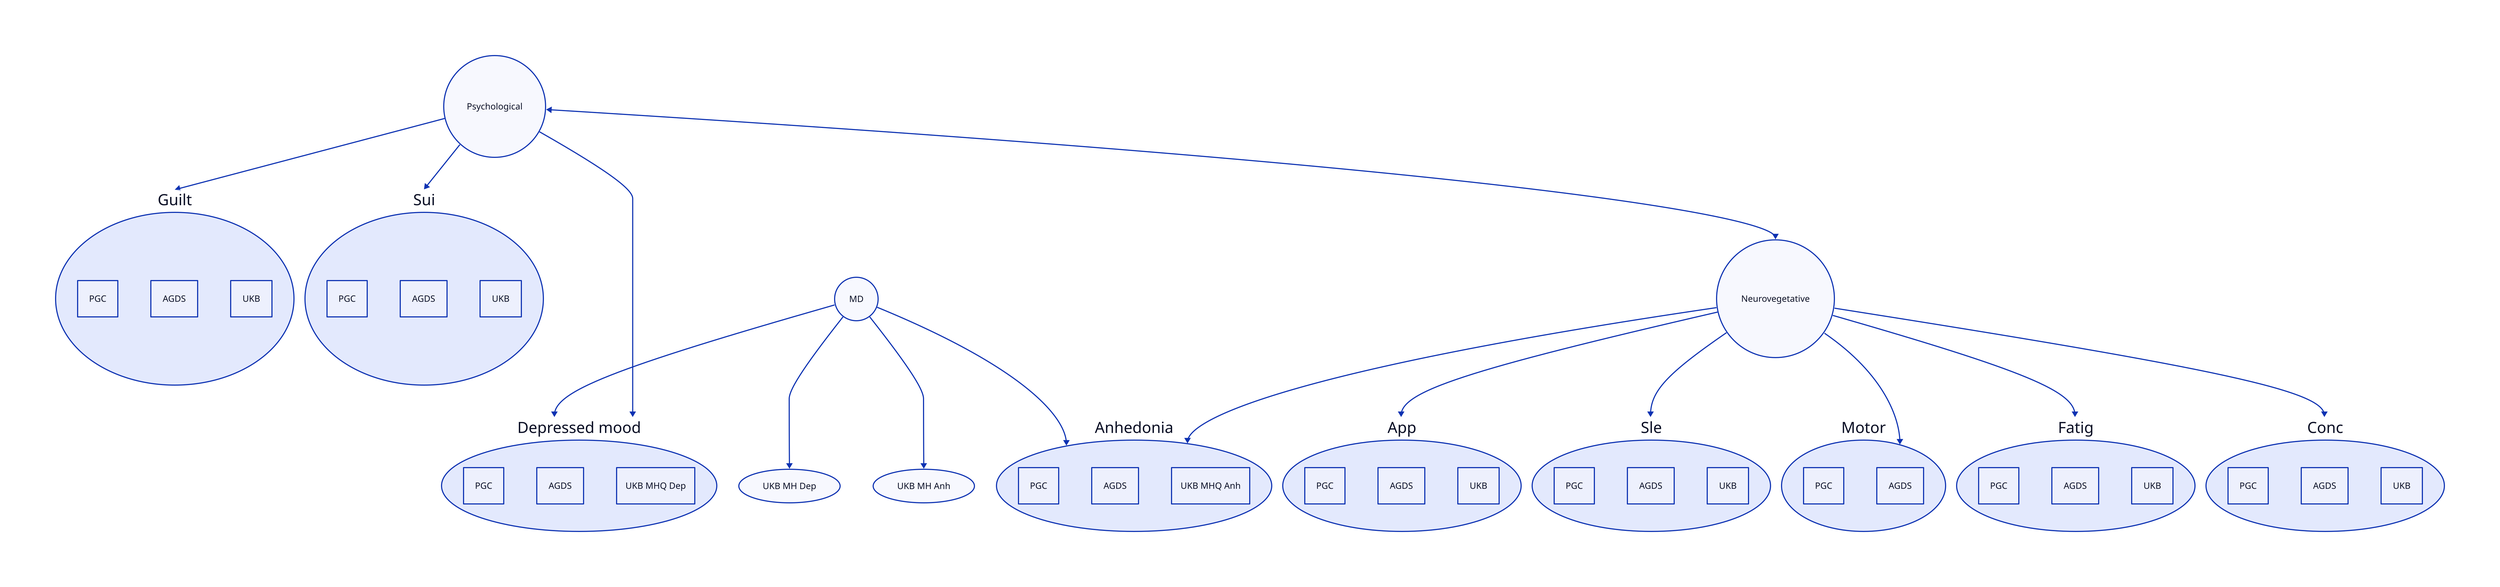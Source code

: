 MD -> Dep
MD -> Anh
MD -> UKB MH Dep
MD -> UKB MH Anh

MD.shape: circle

UKB MH Dep.shape: oval
UKB MH Anh.shape: oval

Psych: Psychological
Neuroveg: Neurovegetative

Psych.shape: circle
Neuroveg.shape: circle

Psych -> Dep
Psych -> Guilt
Psych -> Sui

Neuroveg -> Anh
Neuroveg -> App
Neuroveg -> Sle
Neuroveg -> Motor
Neuroveg -> Fatig
Neuroveg -> Conc

Psych <-> Neuroveg

Dep: Depressed mood
Anh: Anhedonia

Dep.shape: oval
Anh.shape: oval
App.shape: oval
Sle.shape: oval
Motor.shape: oval
Conc.shape: oval
Guilt.shape: oval
Fatig.shape: oval
Sui.shape: oval

Dep.PGC
Dep.AGDS
Dep.UKB MHQ Dep
Anh.PGC
Anh.AGDS
Anh.UKB MHQ Anh
App.PGC
App.AGDS
App.UKB
Sle.PGC
Sle.AGDS
Sle.UKB
Motor.PGC
Motor.AGDS
Fatig.PGC
Fatig.AGDS
Fatig.UKB
Conc.PGC
Conc.AGDS
Conc.UKB
Guilt.PGC
Guilt.AGDS
Guilt.UKB
Sui.PGC
Sui.AGDS
Sui.UKB
